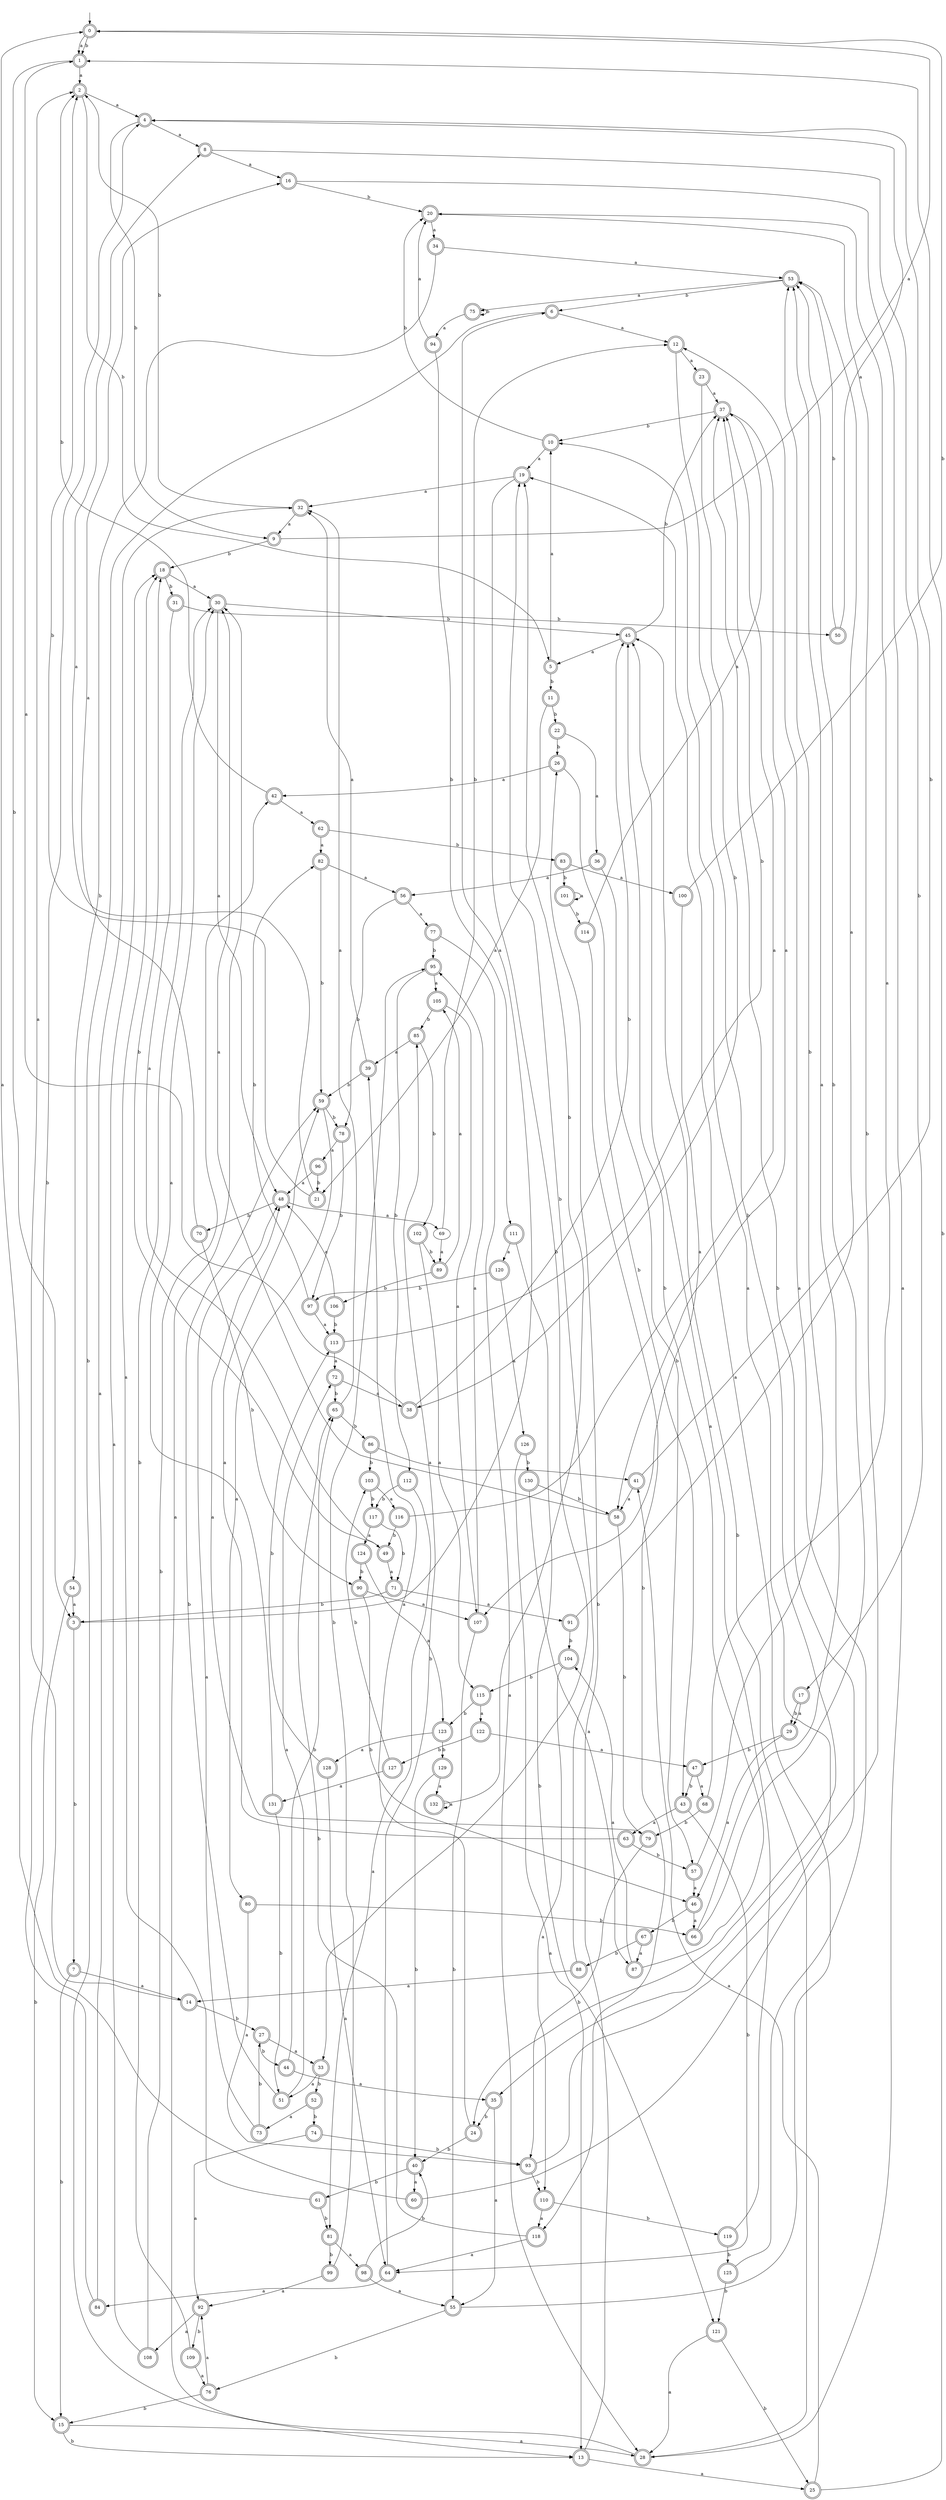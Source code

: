 digraph RandomDFA {
  __start0 [label="", shape=none];
  __start0 -> 0 [label=""];
  0 [shape=circle] [shape=doublecircle]
  0 -> 1 [label="a"]
  0 -> 1 [label="b"]
  1 [shape=doublecircle]
  1 -> 2 [label="a"]
  1 -> 3 [label="b"]
  2 [shape=doublecircle]
  2 -> 4 [label="a"]
  2 -> 5 [label="b"]
  3 [shape=doublecircle]
  3 -> 6 [label="a"]
  3 -> 7 [label="b"]
  4 [shape=doublecircle]
  4 -> 8 [label="a"]
  4 -> 9 [label="b"]
  5 [shape=doublecircle]
  5 -> 10 [label="a"]
  5 -> 11 [label="b"]
  6 [shape=doublecircle]
  6 -> 12 [label="a"]
  6 -> 13 [label="b"]
  7 [shape=doublecircle]
  7 -> 14 [label="a"]
  7 -> 15 [label="b"]
  8 [shape=doublecircle]
  8 -> 16 [label="a"]
  8 -> 17 [label="b"]
  9 [shape=doublecircle]
  9 -> 0 [label="a"]
  9 -> 18 [label="b"]
  10 [shape=doublecircle]
  10 -> 19 [label="a"]
  10 -> 20 [label="b"]
  11 [shape=doublecircle]
  11 -> 21 [label="a"]
  11 -> 22 [label="b"]
  12 [shape=doublecircle]
  12 -> 23 [label="a"]
  12 -> 24 [label="b"]
  13 [shape=doublecircle]
  13 -> 25 [label="a"]
  13 -> 26 [label="b"]
  14 [shape=doublecircle]
  14 -> 2 [label="a"]
  14 -> 27 [label="b"]
  15 [shape=doublecircle]
  15 -> 28 [label="a"]
  15 -> 13 [label="b"]
  16 [shape=doublecircle]
  16 -> 28 [label="a"]
  16 -> 20 [label="b"]
  17 [shape=doublecircle]
  17 -> 29 [label="a"]
  17 -> 29 [label="b"]
  18 [shape=doublecircle]
  18 -> 30 [label="a"]
  18 -> 31 [label="b"]
  19 [shape=doublecircle]
  19 -> 32 [label="a"]
  19 -> 33 [label="b"]
  20 [shape=doublecircle]
  20 -> 34 [label="a"]
  20 -> 35 [label="b"]
  21 [shape=doublecircle]
  21 -> 8 [label="a"]
  21 -> 2 [label="b"]
  22 [shape=doublecircle]
  22 -> 36 [label="a"]
  22 -> 26 [label="b"]
  23 [shape=doublecircle]
  23 -> 37 [label="a"]
  23 -> 38 [label="b"]
  24 [shape=doublecircle]
  24 -> 39 [label="a"]
  24 -> 40 [label="b"]
  25 [shape=doublecircle]
  25 -> 41 [label="a"]
  25 -> 1 [label="b"]
  26 [shape=doublecircle]
  26 -> 42 [label="a"]
  26 -> 43 [label="b"]
  27 [shape=doublecircle]
  27 -> 33 [label="a"]
  27 -> 44 [label="b"]
  28 [shape=doublecircle]
  28 -> 30 [label="a"]
  28 -> 45 [label="b"]
  29 [shape=doublecircle]
  29 -> 46 [label="a"]
  29 -> 47 [label="b"]
  30 [shape=doublecircle]
  30 -> 48 [label="a"]
  30 -> 45 [label="b"]
  31 [shape=doublecircle]
  31 -> 49 [label="a"]
  31 -> 50 [label="b"]
  32 [shape=doublecircle]
  32 -> 9 [label="a"]
  32 -> 2 [label="b"]
  33 [shape=doublecircle]
  33 -> 51 [label="a"]
  33 -> 52 [label="b"]
  34 [shape=doublecircle]
  34 -> 53 [label="a"]
  34 -> 54 [label="b"]
  35 [shape=doublecircle]
  35 -> 55 [label="a"]
  35 -> 24 [label="b"]
  36 [shape=doublecircle]
  36 -> 56 [label="a"]
  36 -> 57 [label="b"]
  37 [shape=doublecircle]
  37 -> 58 [label="a"]
  37 -> 10 [label="b"]
  38 [shape=doublecircle]
  38 -> 1 [label="a"]
  38 -> 45 [label="b"]
  39 [shape=doublecircle]
  39 -> 32 [label="a"]
  39 -> 59 [label="b"]
  40 [shape=doublecircle]
  40 -> 60 [label="a"]
  40 -> 61 [label="b"]
  41 [shape=doublecircle]
  41 -> 58 [label="a"]
  41 -> 4 [label="b"]
  42 [shape=doublecircle]
  42 -> 62 [label="a"]
  42 -> 2 [label="b"]
  43 [shape=doublecircle]
  43 -> 63 [label="a"]
  43 -> 64 [label="b"]
  44 [shape=doublecircle]
  44 -> 35 [label="a"]
  44 -> 65 [label="b"]
  45 [shape=doublecircle]
  45 -> 5 [label="a"]
  45 -> 37 [label="b"]
  46 [shape=doublecircle]
  46 -> 66 [label="a"]
  46 -> 67 [label="b"]
  47 [shape=doublecircle]
  47 -> 68 [label="a"]
  47 -> 43 [label="b"]
  48 [shape=doublecircle]
  48 -> 69 [label="a"]
  48 -> 70 [label="b"]
  49 [shape=doublecircle]
  49 -> 71 [label="a"]
  49 -> 18 [label="b"]
  50 [shape=doublecircle]
  50 -> 4 [label="a"]
  50 -> 53 [label="b"]
  51 [shape=doublecircle]
  51 -> 72 [label="a"]
  51 -> 59 [label="b"]
  52 [shape=doublecircle]
  52 -> 73 [label="a"]
  52 -> 74 [label="b"]
  53 [shape=doublecircle]
  53 -> 75 [label="a"]
  53 -> 6 [label="b"]
  54 [shape=doublecircle]
  54 -> 3 [label="a"]
  54 -> 15 [label="b"]
  55 [shape=doublecircle]
  55 -> 19 [label="a"]
  55 -> 76 [label="b"]
  56 [shape=doublecircle]
  56 -> 77 [label="a"]
  56 -> 78 [label="b"]
  57 [shape=doublecircle]
  57 -> 46 [label="a"]
  57 -> 53 [label="b"]
  58 [shape=doublecircle]
  58 -> 30 [label="a"]
  58 -> 79 [label="b"]
  59 [shape=doublecircle]
  59 -> 80 [label="a"]
  59 -> 78 [label="b"]
  60 [shape=doublecircle]
  60 -> 0 [label="a"]
  60 -> 37 [label="b"]
  61 [shape=doublecircle]
  61 -> 18 [label="a"]
  61 -> 81 [label="b"]
  62 [shape=doublecircle]
  62 -> 82 [label="a"]
  62 -> 83 [label="b"]
  63 [shape=doublecircle]
  63 -> 59 [label="a"]
  63 -> 57 [label="b"]
  64 [shape=doublecircle]
  64 -> 84 [label="a"]
  64 -> 85 [label="b"]
  65 [shape=doublecircle]
  65 -> 32 [label="a"]
  65 -> 86 [label="b"]
  66 [shape=doublecircle]
  66 -> 53 [label="a"]
  66 -> 53 [label="b"]
  67 [shape=doublecircle]
  67 -> 87 [label="a"]
  67 -> 88 [label="b"]
  68 [shape=doublecircle]
  68 -> 20 [label="a"]
  68 -> 79 [label="b"]
  69
  69 -> 89 [label="a"]
  69 -> 12 [label="b"]
  70 [shape=doublecircle]
  70 -> 16 [label="a"]
  70 -> 90 [label="b"]
  71 [shape=doublecircle]
  71 -> 91 [label="a"]
  71 -> 3 [label="b"]
  72 [shape=doublecircle]
  72 -> 38 [label="a"]
  72 -> 65 [label="b"]
  73 [shape=doublecircle]
  73 -> 48 [label="a"]
  73 -> 27 [label="b"]
  74 [shape=doublecircle]
  74 -> 92 [label="a"]
  74 -> 93 [label="b"]
  75 [shape=doublecircle]
  75 -> 94 [label="a"]
  75 -> 75 [label="b"]
  76 [shape=doublecircle]
  76 -> 92 [label="a"]
  76 -> 15 [label="b"]
  77 [shape=doublecircle]
  77 -> 28 [label="a"]
  77 -> 95 [label="b"]
  78 [shape=doublecircle]
  78 -> 96 [label="a"]
  78 -> 97 [label="b"]
  79 [shape=doublecircle]
  79 -> 48 [label="a"]
  79 -> 93 [label="b"]
  80 [shape=doublecircle]
  80 -> 93 [label="a"]
  80 -> 66 [label="b"]
  81 [shape=doublecircle]
  81 -> 98 [label="a"]
  81 -> 99 [label="b"]
  82 [shape=doublecircle]
  82 -> 56 [label="a"]
  82 -> 59 [label="b"]
  83 [shape=doublecircle]
  83 -> 100 [label="a"]
  83 -> 101 [label="b"]
  84 [shape=doublecircle]
  84 -> 32 [label="a"]
  84 -> 4 [label="b"]
  85 [shape=doublecircle]
  85 -> 39 [label="a"]
  85 -> 102 [label="b"]
  86 [shape=doublecircle]
  86 -> 41 [label="a"]
  86 -> 103 [label="b"]
  87 [shape=doublecircle]
  87 -> 104 [label="a"]
  87 -> 45 [label="b"]
  88 [shape=doublecircle]
  88 -> 14 [label="a"]
  88 -> 19 [label="b"]
  89 [shape=doublecircle]
  89 -> 105 [label="a"]
  89 -> 106 [label="b"]
  90 [shape=doublecircle]
  90 -> 107 [label="a"]
  90 -> 46 [label="b"]
  91 [shape=doublecircle]
  91 -> 53 [label="a"]
  91 -> 104 [label="b"]
  92 [shape=doublecircle]
  92 -> 108 [label="a"]
  92 -> 109 [label="b"]
  93 [shape=doublecircle]
  93 -> 10 [label="a"]
  93 -> 110 [label="b"]
  94 [shape=doublecircle]
  94 -> 20 [label="a"]
  94 -> 111 [label="b"]
  95 [shape=doublecircle]
  95 -> 105 [label="a"]
  95 -> 112 [label="b"]
  96 [shape=doublecircle]
  96 -> 48 [label="a"]
  96 -> 21 [label="b"]
  97 [shape=doublecircle]
  97 -> 113 [label="a"]
  97 -> 82 [label="b"]
  98 [shape=doublecircle]
  98 -> 55 [label="a"]
  98 -> 40 [label="b"]
  99 [shape=doublecircle]
  99 -> 92 [label="a"]
  99 -> 95 [label="b"]
  100 [shape=doublecircle]
  100 -> 107 [label="a"]
  100 -> 0 [label="b"]
  101 [shape=doublecircle]
  101 -> 101 [label="a"]
  101 -> 114 [label="b"]
  102 [shape=doublecircle]
  102 -> 115 [label="a"]
  102 -> 89 [label="b"]
  103 [shape=doublecircle]
  103 -> 116 [label="a"]
  103 -> 117 [label="b"]
  104 [shape=doublecircle]
  104 -> 110 [label="a"]
  104 -> 115 [label="b"]
  105 [shape=doublecircle]
  105 -> 107 [label="a"]
  105 -> 85 [label="b"]
  106 [shape=doublecircle]
  106 -> 48 [label="a"]
  106 -> 113 [label="b"]
  107 [shape=doublecircle]
  107 -> 95 [label="a"]
  107 -> 55 [label="b"]
  108 [shape=doublecircle]
  108 -> 18 [label="a"]
  108 -> 42 [label="b"]
  109 [shape=doublecircle]
  109 -> 76 [label="a"]
  109 -> 30 [label="b"]
  110 [shape=doublecircle]
  110 -> 118 [label="a"]
  110 -> 119 [label="b"]
  111 [shape=doublecircle]
  111 -> 120 [label="a"]
  111 -> 121 [label="b"]
  112 [shape=doublecircle]
  112 -> 81 [label="a"]
  112 -> 117 [label="b"]
  113 [shape=doublecircle]
  113 -> 72 [label="a"]
  113 -> 37 [label="b"]
  114 [shape=doublecircle]
  114 -> 37 [label="a"]
  114 -> 118 [label="b"]
  115 [shape=doublecircle]
  115 -> 122 [label="a"]
  115 -> 123 [label="b"]
  116 [shape=doublecircle]
  116 -> 37 [label="a"]
  116 -> 49 [label="b"]
  117 [shape=doublecircle]
  117 -> 124 [label="a"]
  117 -> 71 [label="b"]
  118 [shape=doublecircle]
  118 -> 64 [label="a"]
  118 -> 65 [label="b"]
  119 [shape=doublecircle]
  119 -> 45 [label="a"]
  119 -> 125 [label="b"]
  120 [shape=doublecircle]
  120 -> 126 [label="a"]
  120 -> 97 [label="b"]
  121 [shape=doublecircle]
  121 -> 28 [label="a"]
  121 -> 25 [label="b"]
  122 [shape=doublecircle]
  122 -> 47 [label="a"]
  122 -> 127 [label="b"]
  123 [shape=doublecircle]
  123 -> 128 [label="a"]
  123 -> 129 [label="b"]
  124 [shape=doublecircle]
  124 -> 123 [label="a"]
  124 -> 90 [label="b"]
  125 [shape=doublecircle]
  125 -> 12 [label="a"]
  125 -> 121 [label="b"]
  126 [shape=doublecircle]
  126 -> 13 [label="a"]
  126 -> 130 [label="b"]
  127 [shape=doublecircle]
  127 -> 131 [label="a"]
  127 -> 103 [label="b"]
  128 [shape=doublecircle]
  128 -> 64 [label="a"]
  128 -> 113 [label="b"]
  129 [shape=doublecircle]
  129 -> 132 [label="a"]
  129 -> 40 [label="b"]
  130 [shape=doublecircle]
  130 -> 87 [label="a"]
  130 -> 58 [label="b"]
  131 [shape=doublecircle]
  131 -> 30 [label="a"]
  131 -> 51 [label="b"]
  132 [shape=doublecircle]
  132 -> 132 [label="a"]
  132 -> 19 [label="b"]
}
